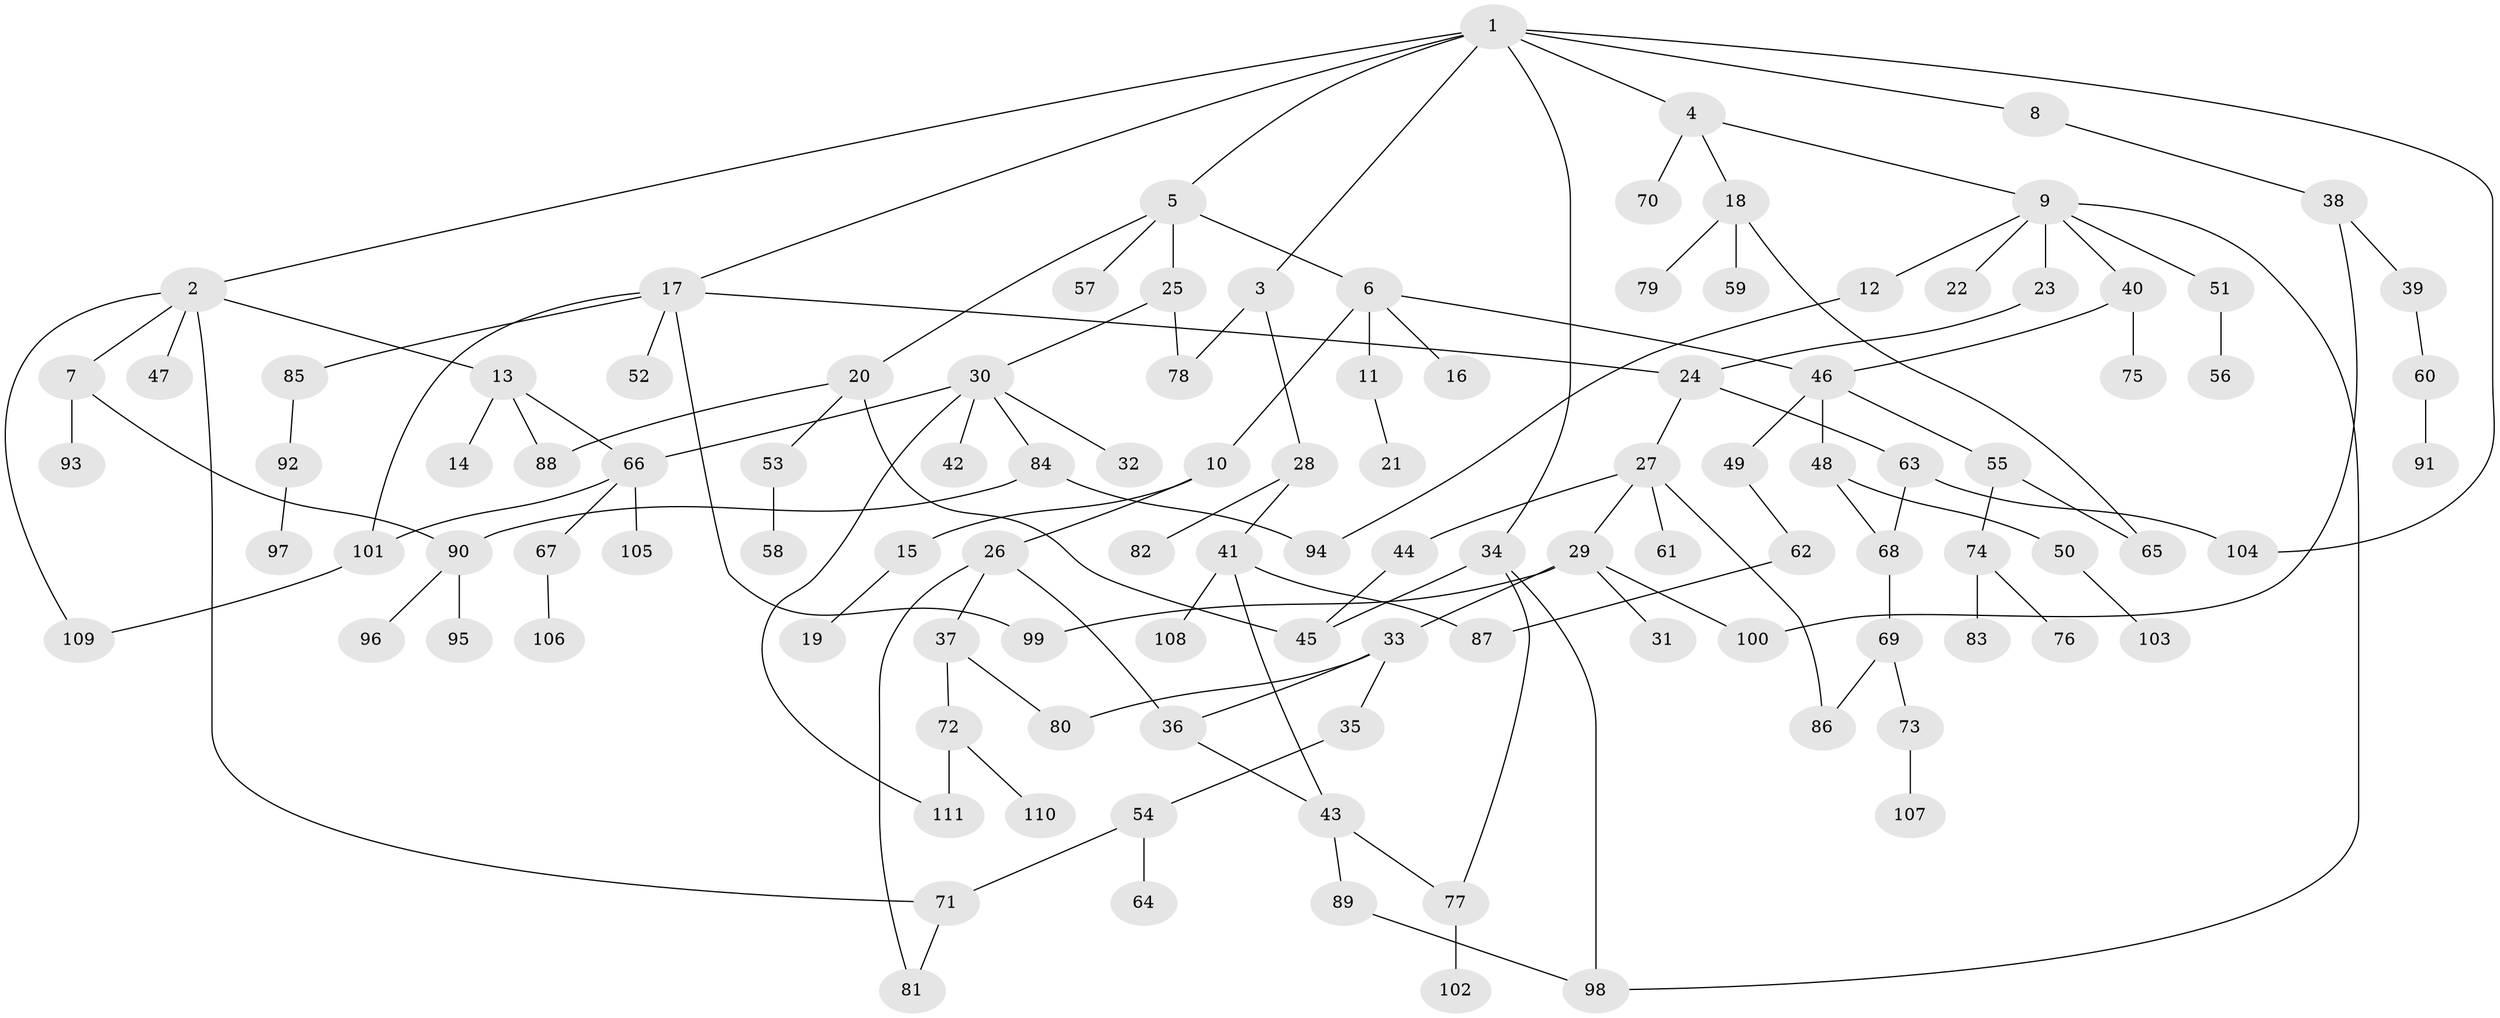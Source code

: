 // coarse degree distribution, {8: 0.013888888888888888, 5: 0.09722222222222222, 3: 0.2361111111111111, 4: 0.125, 6: 0.013888888888888888, 1: 0.2916666666666667, 2: 0.20833333333333334, 9: 0.013888888888888888}
// Generated by graph-tools (version 1.1) at 2025/41/03/06/25 10:41:30]
// undirected, 111 vertices, 137 edges
graph export_dot {
graph [start="1"]
  node [color=gray90,style=filled];
  1;
  2;
  3;
  4;
  5;
  6;
  7;
  8;
  9;
  10;
  11;
  12;
  13;
  14;
  15;
  16;
  17;
  18;
  19;
  20;
  21;
  22;
  23;
  24;
  25;
  26;
  27;
  28;
  29;
  30;
  31;
  32;
  33;
  34;
  35;
  36;
  37;
  38;
  39;
  40;
  41;
  42;
  43;
  44;
  45;
  46;
  47;
  48;
  49;
  50;
  51;
  52;
  53;
  54;
  55;
  56;
  57;
  58;
  59;
  60;
  61;
  62;
  63;
  64;
  65;
  66;
  67;
  68;
  69;
  70;
  71;
  72;
  73;
  74;
  75;
  76;
  77;
  78;
  79;
  80;
  81;
  82;
  83;
  84;
  85;
  86;
  87;
  88;
  89;
  90;
  91;
  92;
  93;
  94;
  95;
  96;
  97;
  98;
  99;
  100;
  101;
  102;
  103;
  104;
  105;
  106;
  107;
  108;
  109;
  110;
  111;
  1 -- 2;
  1 -- 3;
  1 -- 4;
  1 -- 5;
  1 -- 8;
  1 -- 17;
  1 -- 34;
  1 -- 104;
  2 -- 7;
  2 -- 13;
  2 -- 47;
  2 -- 71;
  2 -- 109;
  3 -- 28;
  3 -- 78;
  4 -- 9;
  4 -- 18;
  4 -- 70;
  5 -- 6;
  5 -- 20;
  5 -- 25;
  5 -- 57;
  6 -- 10;
  6 -- 11;
  6 -- 16;
  6 -- 46;
  7 -- 93;
  7 -- 90;
  8 -- 38;
  9 -- 12;
  9 -- 22;
  9 -- 23;
  9 -- 40;
  9 -- 51;
  9 -- 98;
  10 -- 15;
  10 -- 26;
  11 -- 21;
  12 -- 94;
  13 -- 14;
  13 -- 88;
  13 -- 66;
  15 -- 19;
  17 -- 24;
  17 -- 52;
  17 -- 85;
  17 -- 101;
  17 -- 99;
  18 -- 59;
  18 -- 79;
  18 -- 65;
  20 -- 53;
  20 -- 88;
  20 -- 45;
  23 -- 24;
  24 -- 27;
  24 -- 63;
  25 -- 30;
  25 -- 78;
  26 -- 37;
  26 -- 81;
  26 -- 36;
  27 -- 29;
  27 -- 44;
  27 -- 61;
  27 -- 86;
  28 -- 41;
  28 -- 82;
  29 -- 31;
  29 -- 33;
  29 -- 99;
  29 -- 100;
  30 -- 32;
  30 -- 42;
  30 -- 66;
  30 -- 84;
  30 -- 111;
  33 -- 35;
  33 -- 36;
  33 -- 80;
  34 -- 45;
  34 -- 77;
  34 -- 98;
  35 -- 54;
  36 -- 43;
  37 -- 72;
  37 -- 80;
  38 -- 39;
  38 -- 100;
  39 -- 60;
  40 -- 75;
  40 -- 46;
  41 -- 87;
  41 -- 108;
  41 -- 43;
  43 -- 89;
  43 -- 77;
  44 -- 45;
  46 -- 48;
  46 -- 49;
  46 -- 55;
  48 -- 50;
  48 -- 68;
  49 -- 62;
  50 -- 103;
  51 -- 56;
  53 -- 58;
  54 -- 64;
  54 -- 71;
  55 -- 65;
  55 -- 74;
  60 -- 91;
  62 -- 87;
  63 -- 104;
  63 -- 68;
  66 -- 67;
  66 -- 105;
  66 -- 101;
  67 -- 106;
  68 -- 69;
  69 -- 73;
  69 -- 86;
  71 -- 81;
  72 -- 110;
  72 -- 111;
  73 -- 107;
  74 -- 76;
  74 -- 83;
  77 -- 102;
  84 -- 90;
  84 -- 94;
  85 -- 92;
  89 -- 98;
  90 -- 95;
  90 -- 96;
  92 -- 97;
  101 -- 109;
}
